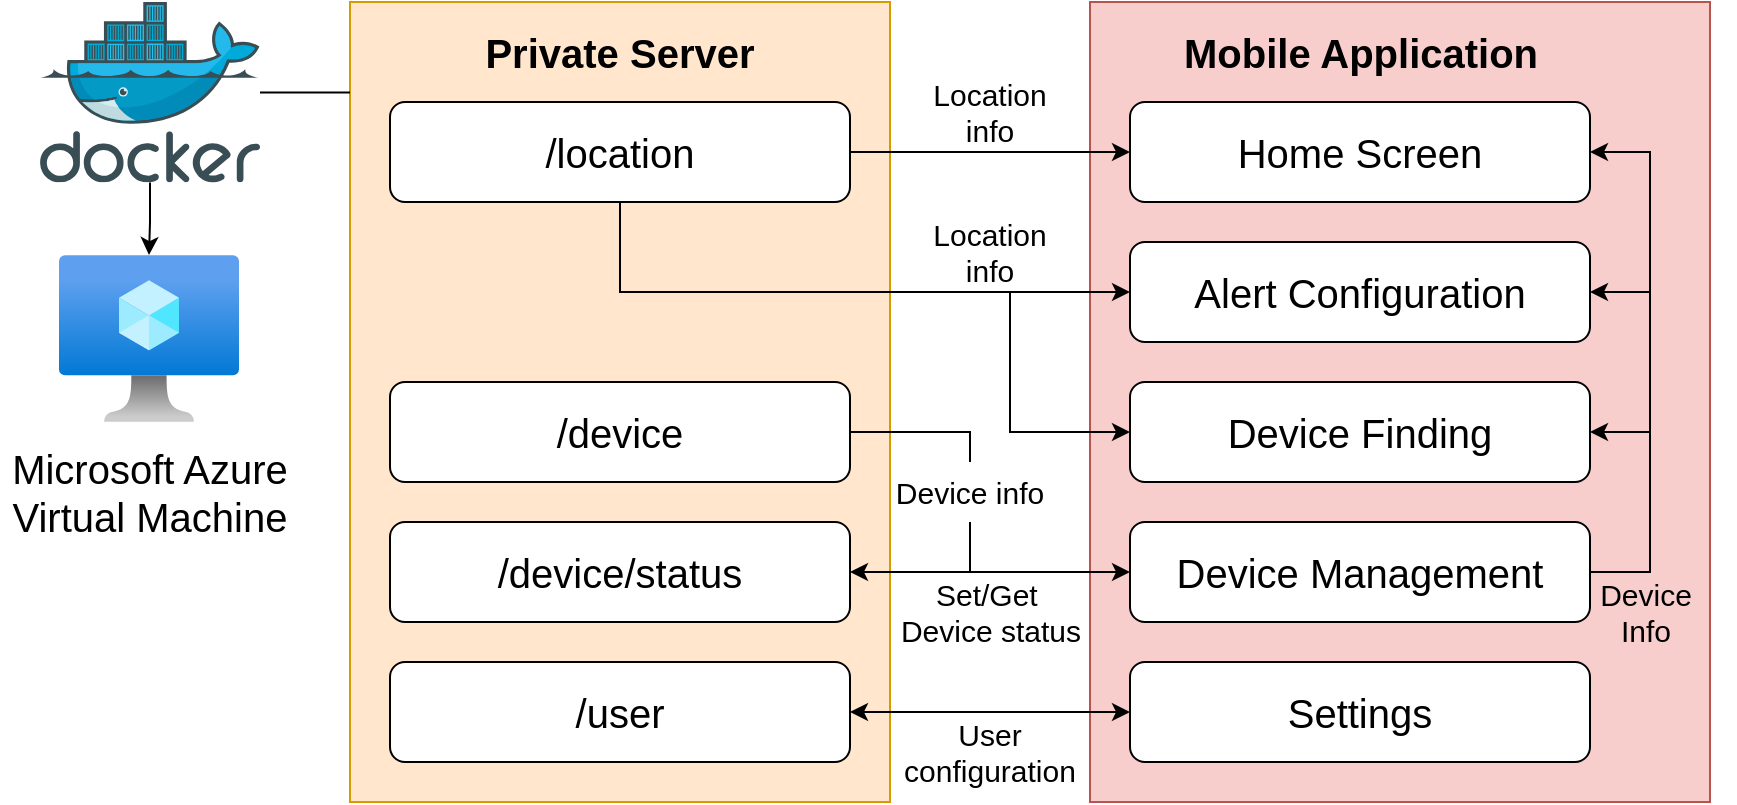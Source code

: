 <mxfile version="26.1.1">
  <diagram name="Page-1" id="6346KfGRvW3Ji0fHS2Gi">
    <mxGraphModel dx="2537" dy="879" grid="1" gridSize="10" guides="1" tooltips="1" connect="1" arrows="1" fold="1" page="1" pageScale="1" pageWidth="850" pageHeight="1100" math="0" shadow="0">
      <root>
        <mxCell id="0" />
        <mxCell id="1" parent="0" />
        <mxCell id="ST1_CO8gszetwlbLW0vi-7" value="" style="rounded=0;whiteSpace=wrap;html=1;fillColor=#f8cecc;strokeColor=#b85450;fontSize=15;" parent="1" vertex="1">
          <mxGeometry x="440" y="200" width="310" height="400" as="geometry" />
        </mxCell>
        <mxCell id="ST1_CO8gszetwlbLW0vi-2" value="" style="rounded=0;whiteSpace=wrap;html=1;fillColor=#ffe6cc;strokeColor=#d79b00;fontSize=15;" parent="1" vertex="1">
          <mxGeometry x="70" y="200" width="270" height="400" as="geometry" />
        </mxCell>
        <mxCell id="ST1_CO8gszetwlbLW0vi-22" style="edgeStyle=orthogonalEdgeStyle;rounded=0;orthogonalLoop=1;jettySize=auto;html=1;entryX=0;entryY=0.5;entryDx=0;entryDy=0;startArrow=classic;startFill=1;fontSize=15;" parent="1" source="ST1_CO8gszetwlbLW0vi-3" target="ST1_CO8gszetwlbLW0vi-14" edge="1">
          <mxGeometry relative="1" as="geometry" />
        </mxCell>
        <mxCell id="ST1_CO8gszetwlbLW0vi-3" value="/user" style="rounded=1;whiteSpace=wrap;html=1;fontSize=20;" parent="1" vertex="1">
          <mxGeometry x="90" y="530" width="230" height="50" as="geometry" />
        </mxCell>
        <mxCell id="tKFF7m9cRMidv5xCI5MC-15" style="edgeStyle=orthogonalEdgeStyle;rounded=0;orthogonalLoop=1;jettySize=auto;html=1;endArrow=none;endFill=0;exitX=0.5;exitY=1;exitDx=0;exitDy=0;fontSize=15;" parent="1" source="tKFF7m9cRMidv5xCI5MC-21" edge="1">
          <mxGeometry relative="1" as="geometry">
            <mxPoint x="380" y="485" as="targetPoint" />
            <mxPoint x="310" y="415" as="sourcePoint" />
            <Array as="points">
              <mxPoint x="380" y="480" />
              <mxPoint x="380" y="480" />
            </Array>
          </mxGeometry>
        </mxCell>
        <mxCell id="tKFF7m9cRMidv5xCI5MC-26" style="edgeStyle=orthogonalEdgeStyle;rounded=0;orthogonalLoop=1;jettySize=auto;html=1;entryX=0.5;entryY=0;entryDx=0;entryDy=0;endArrow=none;endFill=0;fontSize=15;" parent="1" source="ST1_CO8gszetwlbLW0vi-4" target="tKFF7m9cRMidv5xCI5MC-21" edge="1">
          <mxGeometry relative="1" as="geometry">
            <Array as="points">
              <mxPoint x="380" y="415" />
            </Array>
          </mxGeometry>
        </mxCell>
        <mxCell id="ST1_CO8gszetwlbLW0vi-4" value="/device" style="rounded=1;whiteSpace=wrap;html=1;fontSize=20;" parent="1" vertex="1">
          <mxGeometry x="90" y="390" width="230" height="50" as="geometry" />
        </mxCell>
        <mxCell id="ST1_CO8gszetwlbLW0vi-21" style="edgeStyle=orthogonalEdgeStyle;rounded=0;orthogonalLoop=1;jettySize=auto;html=1;entryX=0;entryY=0.5;entryDx=0;entryDy=0;startArrow=classic;startFill=1;fontSize=15;" parent="1" source="ST1_CO8gszetwlbLW0vi-5" target="ST1_CO8gszetwlbLW0vi-13" edge="1">
          <mxGeometry relative="1" as="geometry" />
        </mxCell>
        <mxCell id="ST1_CO8gszetwlbLW0vi-5" value="/device/status" style="rounded=1;whiteSpace=wrap;html=1;fontSize=20;" parent="1" vertex="1">
          <mxGeometry x="90" y="460" width="230" height="50" as="geometry" />
        </mxCell>
        <mxCell id="ST1_CO8gszetwlbLW0vi-19" style="edgeStyle=orthogonalEdgeStyle;rounded=0;orthogonalLoop=1;jettySize=auto;html=1;entryX=0;entryY=0.5;entryDx=0;entryDy=0;fontSize=15;" parent="1" source="ST1_CO8gszetwlbLW0vi-6" target="ST1_CO8gszetwlbLW0vi-8" edge="1">
          <mxGeometry relative="1" as="geometry" />
        </mxCell>
        <mxCell id="ST1_CO8gszetwlbLW0vi-25" style="edgeStyle=orthogonalEdgeStyle;rounded=0;orthogonalLoop=1;jettySize=auto;html=1;entryX=0;entryY=0.5;entryDx=0;entryDy=0;fontSize=15;" parent="1" source="ST1_CO8gszetwlbLW0vi-6" target="ST1_CO8gszetwlbLW0vi-10" edge="1">
          <mxGeometry relative="1" as="geometry">
            <Array as="points">
              <mxPoint x="205" y="345" />
            </Array>
          </mxGeometry>
        </mxCell>
        <mxCell id="ST1_CO8gszetwlbLW0vi-6" value="/location" style="rounded=1;whiteSpace=wrap;html=1;fontSize=20;" parent="1" vertex="1">
          <mxGeometry x="90" y="250" width="230" height="50" as="geometry" />
        </mxCell>
        <mxCell id="ST1_CO8gszetwlbLW0vi-8" value="Home Screen" style="rounded=1;whiteSpace=wrap;html=1;fontSize=20;" parent="1" vertex="1">
          <mxGeometry x="460" y="250" width="230" height="50" as="geometry" />
        </mxCell>
        <mxCell id="tKFF7m9cRMidv5xCI5MC-16" style="edgeStyle=orthogonalEdgeStyle;rounded=0;orthogonalLoop=1;jettySize=auto;html=1;startArrow=classic;startFill=1;endArrow=none;endFill=0;fontSize=15;" parent="1" source="ST1_CO8gszetwlbLW0vi-10" edge="1">
          <mxGeometry relative="1" as="geometry">
            <mxPoint x="720" y="345" as="targetPoint" />
          </mxGeometry>
        </mxCell>
        <mxCell id="ST1_CO8gszetwlbLW0vi-10" value="Alert Configuration" style="rounded=1;whiteSpace=wrap;html=1;fontSize=20;" parent="1" vertex="1">
          <mxGeometry x="460" y="320" width="230" height="50" as="geometry" />
        </mxCell>
        <mxCell id="tKFF7m9cRMidv5xCI5MC-17" style="edgeStyle=orthogonalEdgeStyle;rounded=0;orthogonalLoop=1;jettySize=auto;html=1;endArrow=none;endFill=0;startArrow=classic;startFill=1;fontSize=15;" parent="1" source="ST1_CO8gszetwlbLW0vi-12" edge="1">
          <mxGeometry relative="1" as="geometry">
            <mxPoint x="710" y="415" as="targetPoint" />
            <Array as="points">
              <mxPoint x="720" y="415" />
              <mxPoint x="720" y="415" />
            </Array>
          </mxGeometry>
        </mxCell>
        <mxCell id="ST1_CO8gszetwlbLW0vi-12" value="Device Finding" style="rounded=1;whiteSpace=wrap;html=1;fontSize=20;" parent="1" vertex="1">
          <mxGeometry x="460" y="390" width="230" height="50" as="geometry" />
        </mxCell>
        <mxCell id="vBXZIEFgbcnwp5Gmsa7C-1" style="edgeStyle=orthogonalEdgeStyle;rounded=0;orthogonalLoop=1;jettySize=auto;html=1;entryX=1;entryY=0.5;entryDx=0;entryDy=0;" parent="1" source="ST1_CO8gszetwlbLW0vi-13" target="ST1_CO8gszetwlbLW0vi-8" edge="1">
          <mxGeometry relative="1" as="geometry">
            <Array as="points">
              <mxPoint x="720" y="485" />
              <mxPoint x="720" y="275" />
            </Array>
          </mxGeometry>
        </mxCell>
        <mxCell id="ST1_CO8gszetwlbLW0vi-13" value="Device Management" style="rounded=1;whiteSpace=wrap;html=1;fontSize=20;" parent="1" vertex="1">
          <mxGeometry x="460" y="460" width="230" height="50" as="geometry" />
        </mxCell>
        <mxCell id="ST1_CO8gszetwlbLW0vi-14" value="Settings" style="rounded=1;whiteSpace=wrap;html=1;fontSize=20;" parent="1" vertex="1">
          <mxGeometry x="460" y="530" width="230" height="50" as="geometry" />
        </mxCell>
        <mxCell id="tKFF7m9cRMidv5xCI5MC-14" value="" style="endArrow=classic;html=1;rounded=0;entryX=0;entryY=0.5;entryDx=0;entryDy=0;fontSize=15;" parent="1" target="ST1_CO8gszetwlbLW0vi-12" edge="1">
          <mxGeometry width="50" height="50" relative="1" as="geometry">
            <mxPoint x="400" y="345" as="sourcePoint" />
            <mxPoint x="460.0" y="420" as="targetPoint" />
            <Array as="points">
              <mxPoint x="400" y="415" />
            </Array>
          </mxGeometry>
        </mxCell>
        <mxCell id="tKFF7m9cRMidv5xCI5MC-20" value="Location info" style="text;html=1;align=center;verticalAlign=middle;whiteSpace=wrap;rounded=0;fontSize=15;" parent="1" vertex="1">
          <mxGeometry x="360" y="240" width="60" height="30" as="geometry" />
        </mxCell>
        <mxCell id="tKFF7m9cRMidv5xCI5MC-22" value="Set/Get&amp;nbsp;&lt;div&gt;Device status&lt;/div&gt;" style="text;html=1;align=center;verticalAlign=middle;whiteSpace=wrap;rounded=0;fontSize=15;" parent="1" vertex="1">
          <mxGeometry x="342.5" y="490" width="95" height="30" as="geometry" />
        </mxCell>
        <mxCell id="tKFF7m9cRMidv5xCI5MC-23" value="User configuration" style="text;html=1;align=center;verticalAlign=middle;whiteSpace=wrap;rounded=0;fontSize=15;" parent="1" vertex="1">
          <mxGeometry x="345" y="560" width="90" height="30" as="geometry" />
        </mxCell>
        <mxCell id="tKFF7m9cRMidv5xCI5MC-21" value="Device info" style="text;html=1;align=center;verticalAlign=middle;whiteSpace=wrap;rounded=0;fontSize=15;" parent="1" vertex="1">
          <mxGeometry x="340" y="430" width="80" height="30" as="geometry" />
        </mxCell>
        <mxCell id="tKFF7m9cRMidv5xCI5MC-27" value="Location info" style="text;html=1;align=center;verticalAlign=middle;whiteSpace=wrap;rounded=0;fontSize=15;" parent="1" vertex="1">
          <mxGeometry x="360" y="310" width="60" height="30" as="geometry" />
        </mxCell>
        <mxCell id="tKFF7m9cRMidv5xCI5MC-31" value="Private Server" style="text;html=1;align=center;verticalAlign=middle;whiteSpace=wrap;rounded=0;fontSize=20;fontStyle=1" parent="1" vertex="1">
          <mxGeometry x="135" y="210" width="140" height="30" as="geometry" />
        </mxCell>
        <mxCell id="tKFF7m9cRMidv5xCI5MC-32" value="Mobile Application" style="text;html=1;align=center;verticalAlign=middle;whiteSpace=wrap;rounded=0;fontSize=20;fontStyle=1" parent="1" vertex="1">
          <mxGeometry x="477.5" y="210" width="195" height="30" as="geometry" />
        </mxCell>
        <mxCell id="vBXZIEFgbcnwp5Gmsa7C-3" value="Device&lt;div&gt;Info&lt;/div&gt;" style="text;html=1;align=center;verticalAlign=middle;whiteSpace=wrap;rounded=0;fontSize=15;" parent="1" vertex="1">
          <mxGeometry x="672.5" y="490" width="90" height="30" as="geometry" />
        </mxCell>
        <mxCell id="q_76zHcIc3QnKponyL3F-1" value="" style="edgeStyle=orthogonalEdgeStyle;rounded=0;orthogonalLoop=1;jettySize=auto;html=1;" edge="1" parent="1" source="q_76zHcIc3QnKponyL3F-2" target="q_76zHcIc3QnKponyL3F-3">
          <mxGeometry relative="1" as="geometry" />
        </mxCell>
        <mxCell id="q_76zHcIc3QnKponyL3F-2" value="" style="image;sketch=0;aspect=fixed;html=1;points=[];align=center;fontSize=12;image=img/lib/mscae/Docker.svg;" vertex="1" parent="1">
          <mxGeometry x="-85" y="200" width="110" height="90.2" as="geometry" />
        </mxCell>
        <mxCell id="q_76zHcIc3QnKponyL3F-3" value="" style="image;aspect=fixed;html=1;points=[];align=center;fontSize=12;image=img/lib/azure2/compute/Virtual_Machine.svg;" vertex="1" parent="1">
          <mxGeometry x="-75.5" y="326.52" width="90" height="83.48" as="geometry" />
        </mxCell>
        <mxCell id="q_76zHcIc3QnKponyL3F-4" value="Microsoft Azure Virtual Machine" style="text;html=1;align=center;verticalAlign=middle;whiteSpace=wrap;rounded=0;fontSize=20;" vertex="1" parent="1">
          <mxGeometry x="-105" y="430" width="150" height="30" as="geometry" />
        </mxCell>
        <mxCell id="q_76zHcIc3QnKponyL3F-7" style="edgeStyle=orthogonalEdgeStyle;rounded=0;orthogonalLoop=1;jettySize=auto;html=1;entryX=0;entryY=0.113;entryDx=0;entryDy=0;entryPerimeter=0;endArrow=none;startFill=0;" edge="1" parent="1" source="q_76zHcIc3QnKponyL3F-2" target="ST1_CO8gszetwlbLW0vi-2">
          <mxGeometry relative="1" as="geometry">
            <Array as="points">
              <mxPoint x="33" y="245" />
            </Array>
          </mxGeometry>
        </mxCell>
      </root>
    </mxGraphModel>
  </diagram>
</mxfile>
